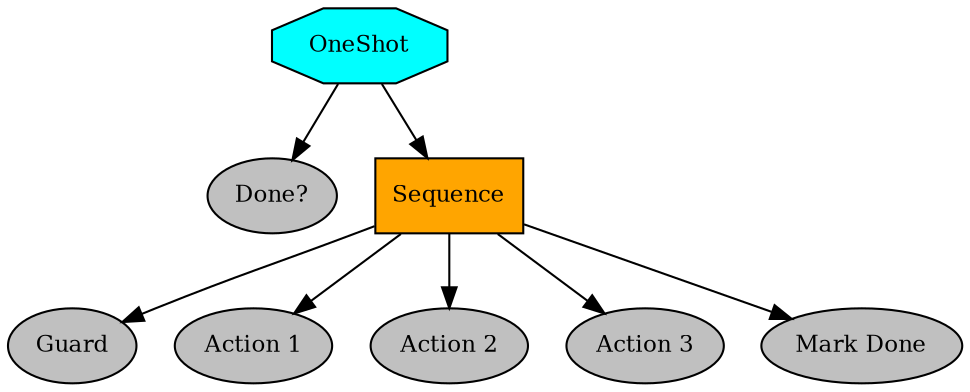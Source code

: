 digraph oneshot {
graph [fontname="times-roman"];
node [fontname="times-roman"];
edge [fontname="times-roman"];
OneShot [shape=octagon, style=filled, fillcolor=cyan, fontsize=11, fontcolor=black];
"Done?" [shape=ellipse, style=filled, fillcolor=gray, fontsize=11, fontcolor=black];
OneShot -> "Done?";
Sequence [shape=box, style=filled, fillcolor=orange, fontsize=11, fontcolor=black];
OneShot -> Sequence;
Guard [shape=ellipse, style=filled, fillcolor=gray, fontsize=11, fontcolor=black];
Sequence -> Guard;
"Action 1" [shape=ellipse, style=filled, fillcolor=gray, fontsize=11, fontcolor=black];
Sequence -> "Action 1";
"Action 2" [shape=ellipse, style=filled, fillcolor=gray, fontsize=11, fontcolor=black];
Sequence -> "Action 2";
"Action 3" [shape=ellipse, style=filled, fillcolor=gray, fontsize=11, fontcolor=black];
Sequence -> "Action 3";
"Mark Done" [shape=ellipse, style=filled, fillcolor=gray, fontsize=11, fontcolor=black];
Sequence -> "Mark Done";
}
